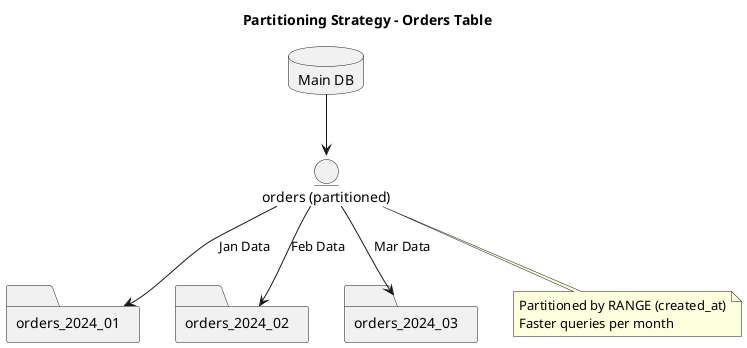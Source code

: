 @startuml

title Partitioning Strategy – Orders Table

database "Main DB" as OrdersDB
entity "orders (partitioned)" as OrdersTable

folder "orders_2024_01" as P1
folder "orders_2024_02" as P2
folder "orders_2024_03" as P3

OrdersDB --> OrdersTable
OrdersTable --> P1 : Jan Data
OrdersTable --> P2 : Feb Data
OrdersTable --> P3 : Mar Data

note bottom of OrdersTable
Partitioned by RANGE (created_at)
Faster queries per month
end note

@enduml

